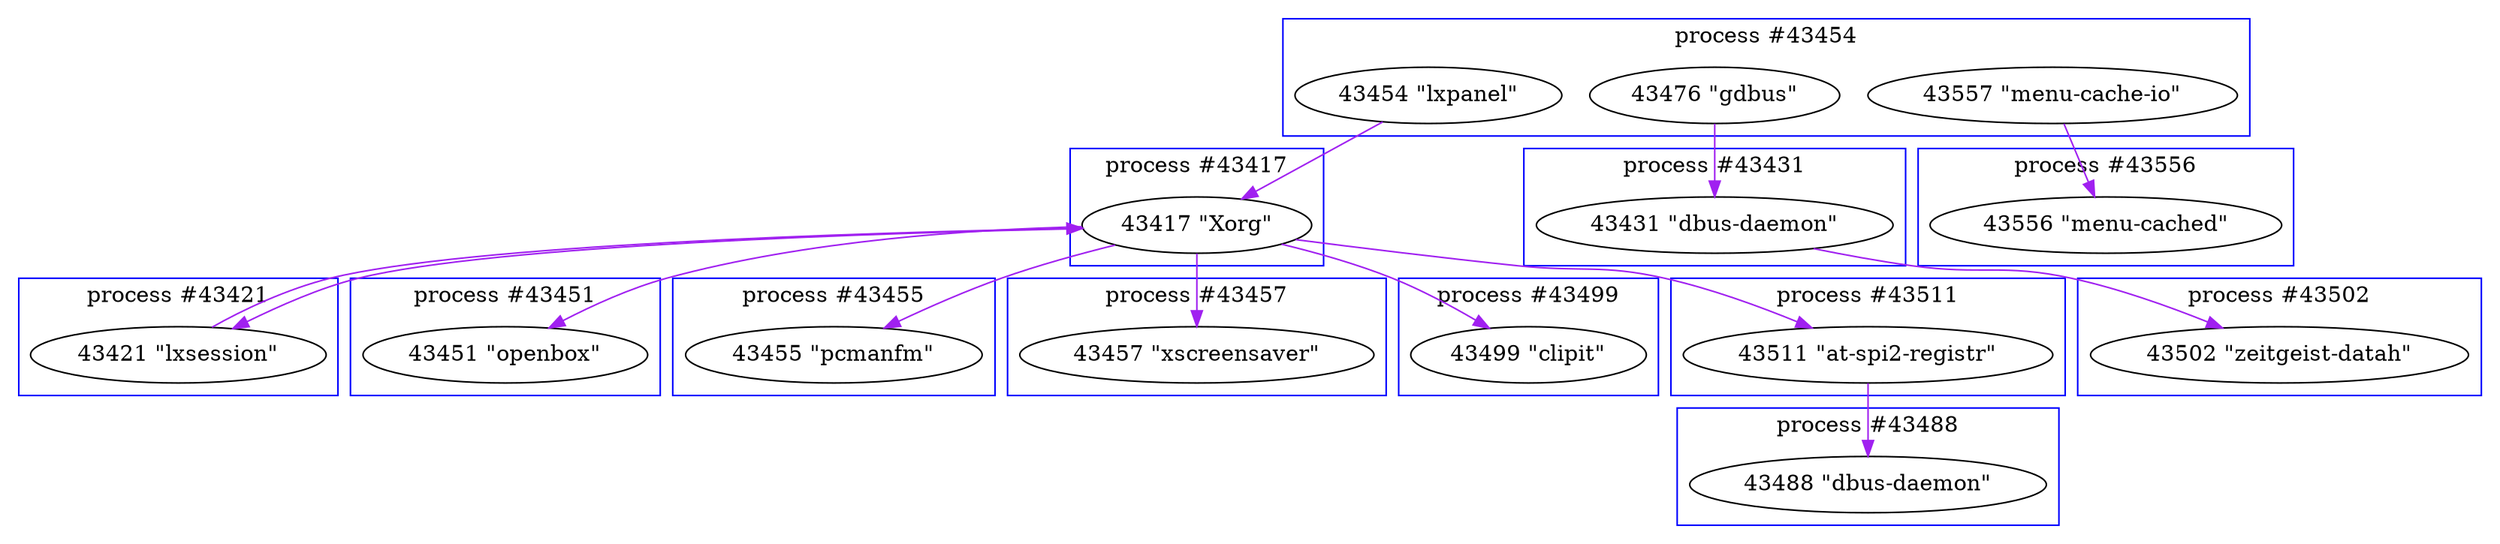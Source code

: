 digraph abc{
subgraph cluster_43417 {
43417 [label="43417 \"Xorg\"" ];
label = "process #43417";
color = blue;
}
subgraph cluster_43421 {
43421 [label="43421 \"lxsession\"" ];
label = "process #43421";
color = blue;
}
subgraph cluster_43431 {
43431 [label="43431 \"dbus-daemon\"" ];
label = "process #43431";
color = blue;
}
subgraph cluster_43451 {
43451 [label="43451 \"openbox\"" ];
label = "process #43451";
color = blue;
}
subgraph cluster_43454 {
43454 [label="43454 \"lxpanel\"" ];
43476 [label="43476 \"gdbus\"" ];
43557 [label="43557 \"menu-cache-io\"" ];
label = "process #43454";
color = blue;
}
subgraph cluster_43455 {
43455 [label="43455 \"pcmanfm\"" ];
label = "process #43455";
color = blue;
}
subgraph cluster_43457 {
43457 [label="43457 \"xscreensaver\"" ];
label = "process #43457";
color = blue;
}
subgraph cluster_43488 {
43488 [label="43488 \"dbus-daemon\"" ];
label = "process #43488";
color = blue;
}
subgraph cluster_43499 {
43499 [label="43499 \"clipit\"" ];
label = "process #43499";
color = blue;
}
subgraph cluster_43502 {
43502 [label="43502 \"zeitgeist-datah\"" ];
label = "process #43502";
color = blue;
}
subgraph cluster_43511 {
43511 [label="43511 \"at-spi2-registr\"" ];
label = "process #43511";
color = blue;
}
subgraph cluster_43556 {
43556 [label="43556 \"menu-cached\"" ];
label = "process #43556";
color = blue;
}
subgraph cluster_43725 {
label = "process #43725";
color = blue;
}
subgraph cluster_43726 {
label = "process #43726";
color = blue;
}
43417 -> 43455 [ color="purple" ];
43417 -> 43457 [ color="purple" ];
43417 -> 43499 [ color="purple" ];
43417 -> 43421 [ color="purple" ];
43417 -> 43451 [ color="purple" ];
43417 -> 43511 [ color="purple" ];
43421 -> 43417 [ color="purple" ];
43431 -> 43502 [ color="purple" ];
43454 -> 43417 [ color="purple" ];
43476 -> 43431 [ color="purple" ];
43511 -> 43488 [ color="purple" ];
43557 -> 43556 [ color="purple" ];

}
